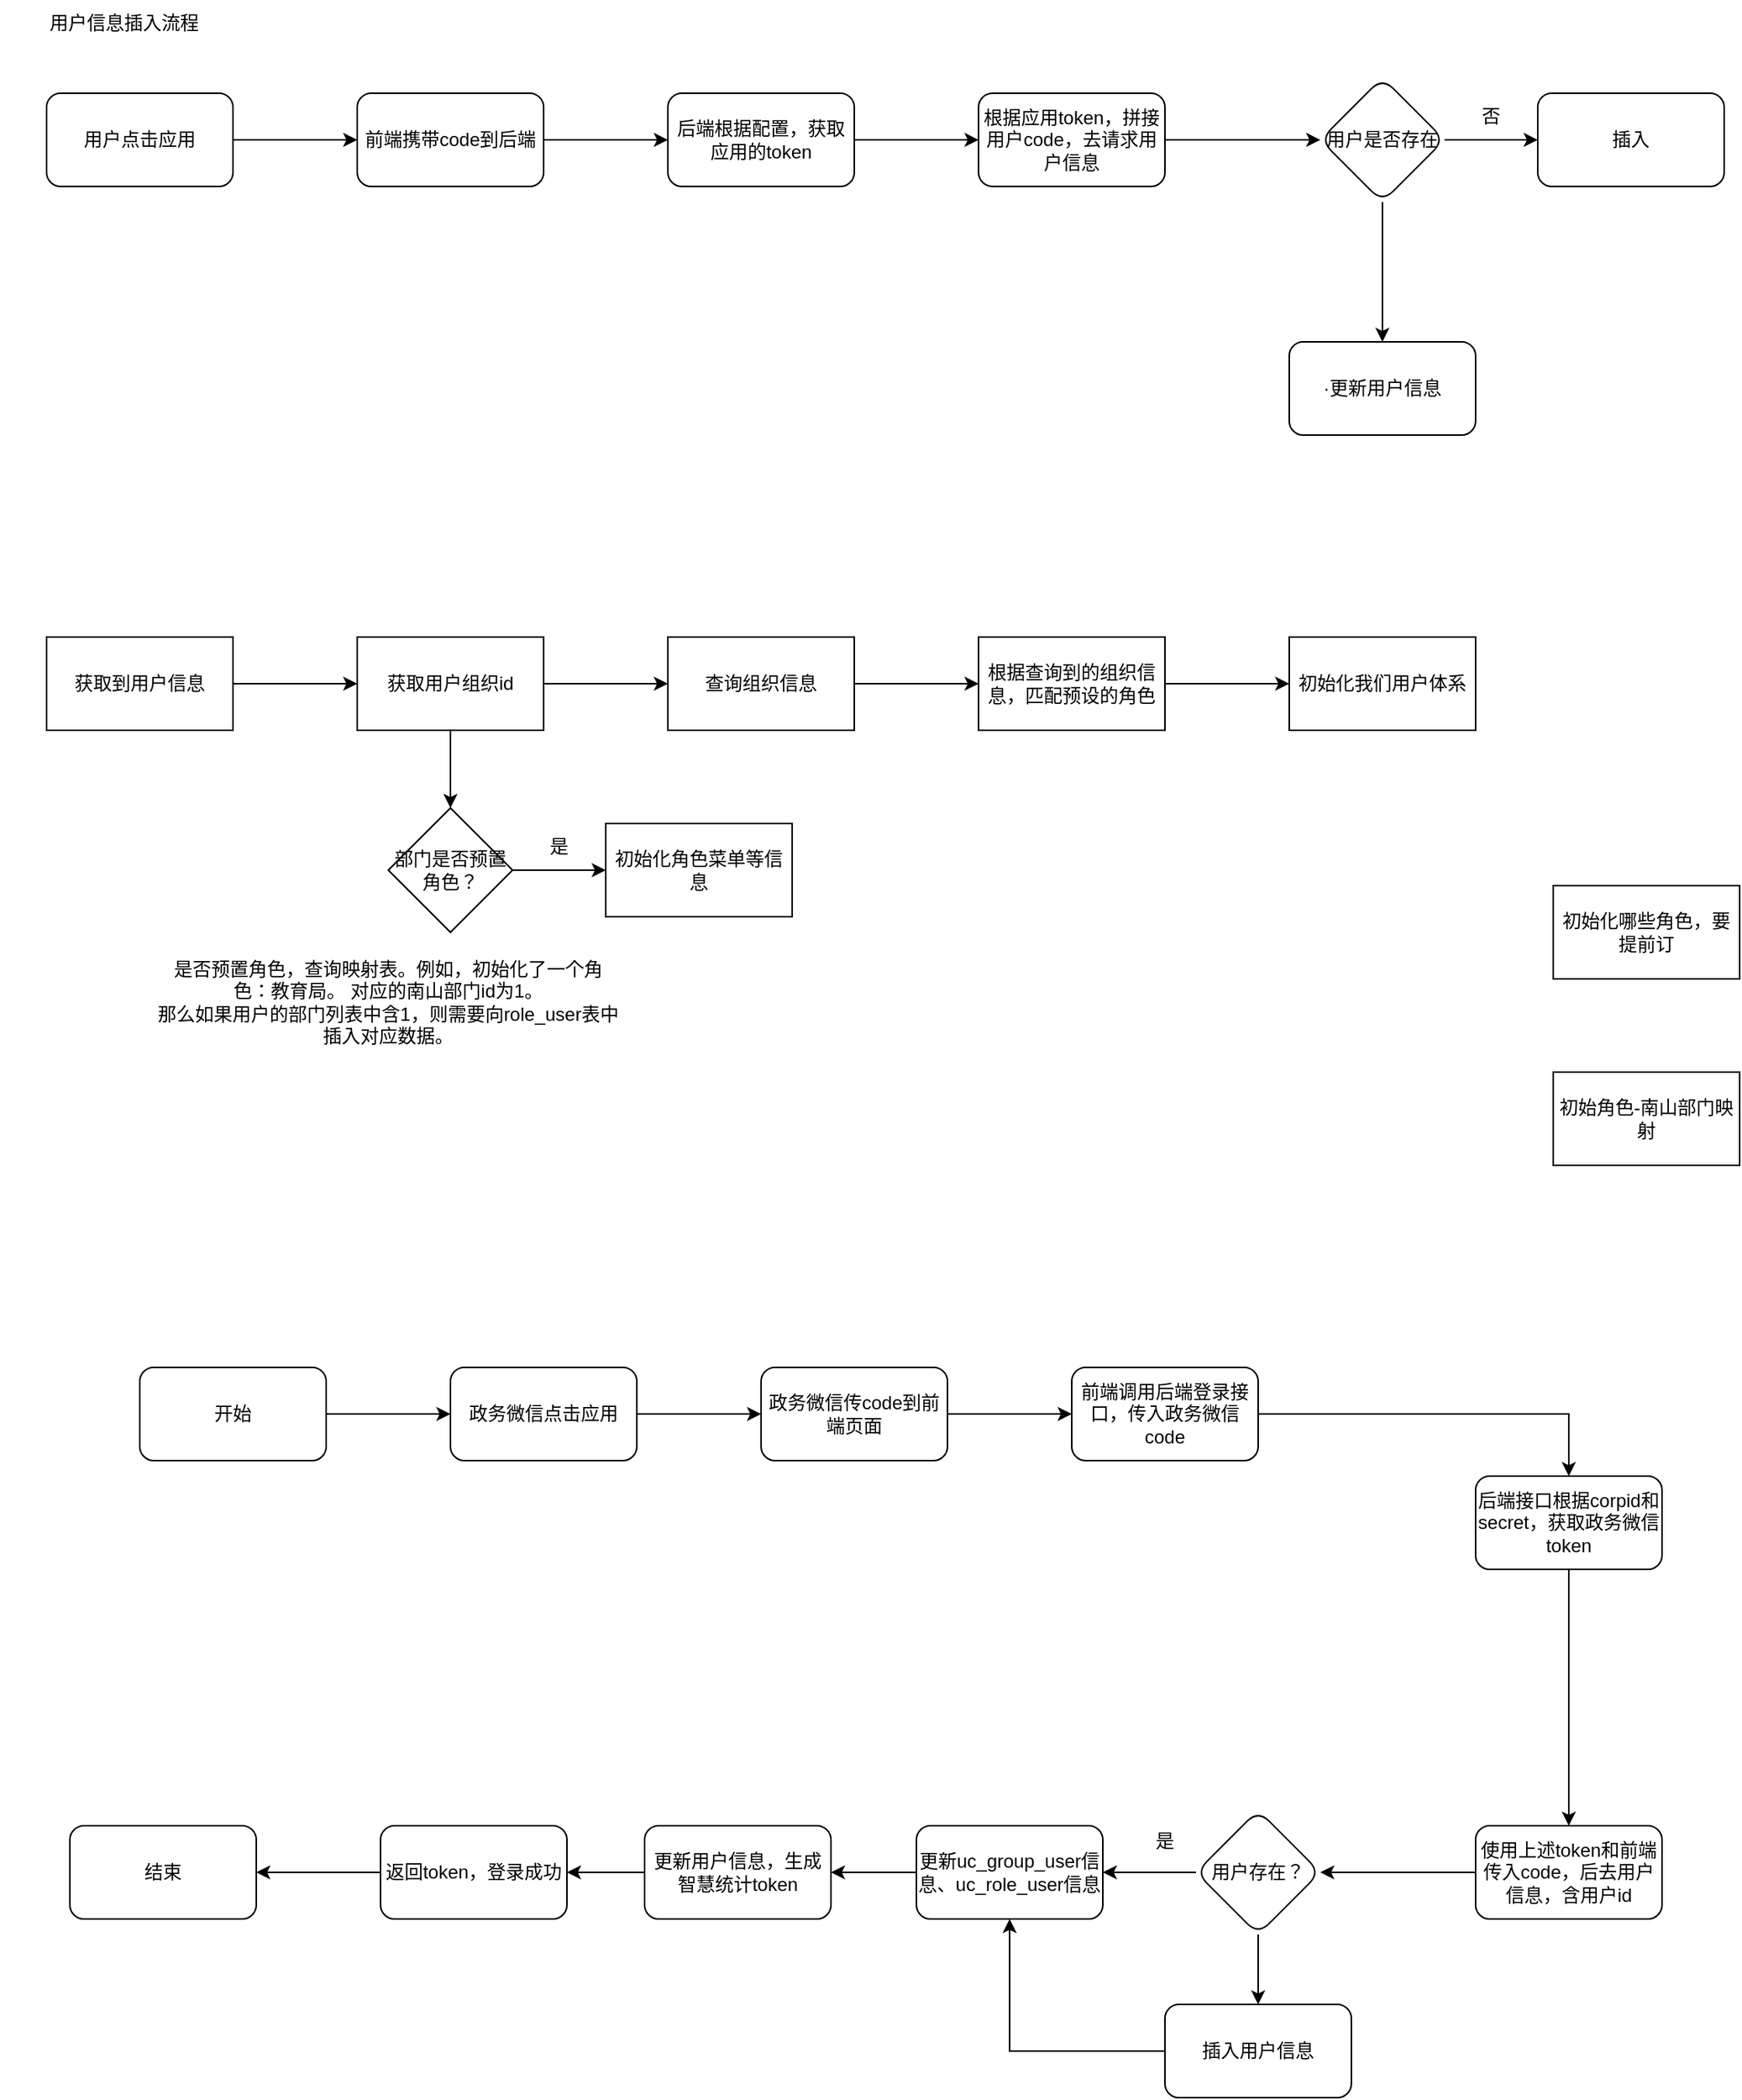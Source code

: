 <mxfile version="24.0.2" type="github">
  <diagram name="第 1 页" id="UCJbkfEHo9nf_XNZpd-x">
    <mxGraphModel dx="1434" dy="746" grid="1" gridSize="10" guides="1" tooltips="1" connect="1" arrows="1" fold="1" page="1" pageScale="1" pageWidth="827" pageHeight="1169" math="0" shadow="0">
      <root>
        <mxCell id="0" />
        <mxCell id="1" parent="0" />
        <mxCell id="LZsBVTFSexPPK4ItmFY2-3" value="" style="edgeStyle=orthogonalEdgeStyle;rounded=0;orthogonalLoop=1;jettySize=auto;html=1;" edge="1" parent="1" source="LZsBVTFSexPPK4ItmFY2-1" target="LZsBVTFSexPPK4ItmFY2-2">
          <mxGeometry relative="1" as="geometry" />
        </mxCell>
        <mxCell id="LZsBVTFSexPPK4ItmFY2-1" value="用户点击应用" style="rounded=1;whiteSpace=wrap;html=1;" vertex="1" parent="1">
          <mxGeometry x="110" y="410" width="120" height="60" as="geometry" />
        </mxCell>
        <mxCell id="LZsBVTFSexPPK4ItmFY2-5" value="" style="edgeStyle=orthogonalEdgeStyle;rounded=0;orthogonalLoop=1;jettySize=auto;html=1;" edge="1" parent="1" source="LZsBVTFSexPPK4ItmFY2-2" target="LZsBVTFSexPPK4ItmFY2-4">
          <mxGeometry relative="1" as="geometry" />
        </mxCell>
        <mxCell id="LZsBVTFSexPPK4ItmFY2-2" value="前端携带code到后端" style="whiteSpace=wrap;html=1;rounded=1;" vertex="1" parent="1">
          <mxGeometry x="310" y="410" width="120" height="60" as="geometry" />
        </mxCell>
        <mxCell id="LZsBVTFSexPPK4ItmFY2-7" value="" style="edgeStyle=orthogonalEdgeStyle;rounded=0;orthogonalLoop=1;jettySize=auto;html=1;" edge="1" parent="1" source="LZsBVTFSexPPK4ItmFY2-4" target="LZsBVTFSexPPK4ItmFY2-6">
          <mxGeometry relative="1" as="geometry" />
        </mxCell>
        <mxCell id="LZsBVTFSexPPK4ItmFY2-4" value="后端根据配置，获取应用的token" style="whiteSpace=wrap;html=1;rounded=1;" vertex="1" parent="1">
          <mxGeometry x="510" y="410" width="120" height="60" as="geometry" />
        </mxCell>
        <mxCell id="LZsBVTFSexPPK4ItmFY2-9" value="" style="edgeStyle=orthogonalEdgeStyle;rounded=0;orthogonalLoop=1;jettySize=auto;html=1;" edge="1" parent="1" source="LZsBVTFSexPPK4ItmFY2-6" target="LZsBVTFSexPPK4ItmFY2-8">
          <mxGeometry relative="1" as="geometry" />
        </mxCell>
        <mxCell id="LZsBVTFSexPPK4ItmFY2-6" value="根据应用token，拼接用户code，去请求用户信息" style="whiteSpace=wrap;html=1;rounded=1;" vertex="1" parent="1">
          <mxGeometry x="710" y="410" width="120" height="60" as="geometry" />
        </mxCell>
        <mxCell id="LZsBVTFSexPPK4ItmFY2-11" value="" style="edgeStyle=orthogonalEdgeStyle;rounded=0;orthogonalLoop=1;jettySize=auto;html=1;" edge="1" parent="1" source="LZsBVTFSexPPK4ItmFY2-8" target="LZsBVTFSexPPK4ItmFY2-10">
          <mxGeometry relative="1" as="geometry" />
        </mxCell>
        <mxCell id="LZsBVTFSexPPK4ItmFY2-15" value="" style="edgeStyle=orthogonalEdgeStyle;rounded=0;orthogonalLoop=1;jettySize=auto;html=1;" edge="1" parent="1" source="LZsBVTFSexPPK4ItmFY2-8" target="LZsBVTFSexPPK4ItmFY2-14">
          <mxGeometry relative="1" as="geometry" />
        </mxCell>
        <mxCell id="LZsBVTFSexPPK4ItmFY2-8" value="用户是否存在" style="rhombus;whiteSpace=wrap;html=1;rounded=1;" vertex="1" parent="1">
          <mxGeometry x="930" y="400" width="80" height="80" as="geometry" />
        </mxCell>
        <mxCell id="LZsBVTFSexPPK4ItmFY2-10" value="插入" style="whiteSpace=wrap;html=1;rounded=1;" vertex="1" parent="1">
          <mxGeometry x="1070" y="410" width="120" height="60" as="geometry" />
        </mxCell>
        <mxCell id="LZsBVTFSexPPK4ItmFY2-13" value="否" style="text;html=1;align=center;verticalAlign=middle;whiteSpace=wrap;rounded=0;" vertex="1" parent="1">
          <mxGeometry x="1010" y="410" width="60" height="30" as="geometry" />
        </mxCell>
        <mxCell id="LZsBVTFSexPPK4ItmFY2-14" value="·更新用户信息" style="whiteSpace=wrap;html=1;rounded=1;" vertex="1" parent="1">
          <mxGeometry x="910" y="570" width="120" height="60" as="geometry" />
        </mxCell>
        <mxCell id="LZsBVTFSexPPK4ItmFY2-16" value="用户信息插入流程" style="text;html=1;align=center;verticalAlign=middle;whiteSpace=wrap;rounded=0;" vertex="1" parent="1">
          <mxGeometry x="80" y="350" width="160" height="30" as="geometry" />
        </mxCell>
        <mxCell id="LZsBVTFSexPPK4ItmFY2-19" value="" style="edgeStyle=orthogonalEdgeStyle;rounded=0;orthogonalLoop=1;jettySize=auto;html=1;" edge="1" parent="1" source="LZsBVTFSexPPK4ItmFY2-17" target="LZsBVTFSexPPK4ItmFY2-18">
          <mxGeometry relative="1" as="geometry" />
        </mxCell>
        <mxCell id="LZsBVTFSexPPK4ItmFY2-17" value="获取到用户信息" style="rounded=0;whiteSpace=wrap;html=1;" vertex="1" parent="1">
          <mxGeometry x="110" y="760" width="120" height="60" as="geometry" />
        </mxCell>
        <mxCell id="LZsBVTFSexPPK4ItmFY2-21" value="" style="edgeStyle=orthogonalEdgeStyle;rounded=0;orthogonalLoop=1;jettySize=auto;html=1;" edge="1" parent="1" source="LZsBVTFSexPPK4ItmFY2-18" target="LZsBVTFSexPPK4ItmFY2-20">
          <mxGeometry relative="1" as="geometry" />
        </mxCell>
        <mxCell id="LZsBVTFSexPPK4ItmFY2-31" style="edgeStyle=orthogonalEdgeStyle;rounded=0;orthogonalLoop=1;jettySize=auto;html=1;exitX=0.5;exitY=1;exitDx=0;exitDy=0;" edge="1" parent="1" source="LZsBVTFSexPPK4ItmFY2-18" target="LZsBVTFSexPPK4ItmFY2-30">
          <mxGeometry relative="1" as="geometry" />
        </mxCell>
        <mxCell id="LZsBVTFSexPPK4ItmFY2-18" value="获取用户组织id" style="whiteSpace=wrap;html=1;rounded=0;" vertex="1" parent="1">
          <mxGeometry x="310" y="760" width="120" height="60" as="geometry" />
        </mxCell>
        <mxCell id="LZsBVTFSexPPK4ItmFY2-23" value="" style="edgeStyle=orthogonalEdgeStyle;rounded=0;orthogonalLoop=1;jettySize=auto;html=1;" edge="1" parent="1" source="LZsBVTFSexPPK4ItmFY2-20" target="LZsBVTFSexPPK4ItmFY2-22">
          <mxGeometry relative="1" as="geometry" />
        </mxCell>
        <mxCell id="LZsBVTFSexPPK4ItmFY2-20" value="查询组织信息" style="whiteSpace=wrap;html=1;rounded=0;" vertex="1" parent="1">
          <mxGeometry x="510" y="760" width="120" height="60" as="geometry" />
        </mxCell>
        <mxCell id="LZsBVTFSexPPK4ItmFY2-25" value="" style="edgeStyle=orthogonalEdgeStyle;rounded=0;orthogonalLoop=1;jettySize=auto;html=1;" edge="1" parent="1" source="LZsBVTFSexPPK4ItmFY2-22" target="LZsBVTFSexPPK4ItmFY2-24">
          <mxGeometry relative="1" as="geometry" />
        </mxCell>
        <mxCell id="LZsBVTFSexPPK4ItmFY2-22" value="根据查询到的组织信息，匹配预设的角色" style="whiteSpace=wrap;html=1;rounded=0;" vertex="1" parent="1">
          <mxGeometry x="710" y="760" width="120" height="60" as="geometry" />
        </mxCell>
        <mxCell id="LZsBVTFSexPPK4ItmFY2-24" value="初始化我们用户体系" style="whiteSpace=wrap;html=1;rounded=0;" vertex="1" parent="1">
          <mxGeometry x="910" y="760" width="120" height="60" as="geometry" />
        </mxCell>
        <mxCell id="LZsBVTFSexPPK4ItmFY2-27" value="初始化哪些角色，要提前订" style="rounded=0;whiteSpace=wrap;html=1;" vertex="1" parent="1">
          <mxGeometry x="1080" y="920" width="120" height="60" as="geometry" />
        </mxCell>
        <mxCell id="LZsBVTFSexPPK4ItmFY2-28" value="初始角色-南山部门映射" style="rounded=0;whiteSpace=wrap;html=1;" vertex="1" parent="1">
          <mxGeometry x="1080" y="1040" width="120" height="60" as="geometry" />
        </mxCell>
        <mxCell id="LZsBVTFSexPPK4ItmFY2-33" value="" style="edgeStyle=orthogonalEdgeStyle;rounded=0;orthogonalLoop=1;jettySize=auto;html=1;" edge="1" parent="1" source="LZsBVTFSexPPK4ItmFY2-30" target="LZsBVTFSexPPK4ItmFY2-32">
          <mxGeometry relative="1" as="geometry" />
        </mxCell>
        <mxCell id="LZsBVTFSexPPK4ItmFY2-30" value="部门是否预置角色？" style="rhombus;whiteSpace=wrap;html=1;" vertex="1" parent="1">
          <mxGeometry x="330" y="870" width="80" height="80" as="geometry" />
        </mxCell>
        <mxCell id="LZsBVTFSexPPK4ItmFY2-32" value="初始化角色菜单等信息" style="whiteSpace=wrap;html=1;" vertex="1" parent="1">
          <mxGeometry x="470" y="880" width="120" height="60" as="geometry" />
        </mxCell>
        <mxCell id="LZsBVTFSexPPK4ItmFY2-34" value="是" style="text;html=1;align=center;verticalAlign=middle;whiteSpace=wrap;rounded=0;" vertex="1" parent="1">
          <mxGeometry x="410" y="880" width="60" height="30" as="geometry" />
        </mxCell>
        <mxCell id="LZsBVTFSexPPK4ItmFY2-35" value="是否预置角色，查询映射表。例如，初始化了一个角色：教育局。 对应的南山部门id为1。&lt;div&gt;那么如果用户的部门列表中含1，则需要向role_user表中插入对应数据。&lt;/div&gt;" style="text;html=1;align=center;verticalAlign=middle;whiteSpace=wrap;rounded=0;" vertex="1" parent="1">
          <mxGeometry x="180" y="940" width="300" height="110" as="geometry" />
        </mxCell>
        <mxCell id="LZsBVTFSexPPK4ItmFY2-40" value="" style="edgeStyle=orthogonalEdgeStyle;rounded=0;orthogonalLoop=1;jettySize=auto;html=1;" edge="1" parent="1" source="LZsBVTFSexPPK4ItmFY2-38" target="LZsBVTFSexPPK4ItmFY2-39">
          <mxGeometry relative="1" as="geometry" />
        </mxCell>
        <mxCell id="LZsBVTFSexPPK4ItmFY2-38" value="开始" style="rounded=1;whiteSpace=wrap;html=1;" vertex="1" parent="1">
          <mxGeometry x="170" y="1230" width="120" height="60" as="geometry" />
        </mxCell>
        <mxCell id="LZsBVTFSexPPK4ItmFY2-42" value="" style="edgeStyle=orthogonalEdgeStyle;rounded=0;orthogonalLoop=1;jettySize=auto;html=1;" edge="1" parent="1" source="LZsBVTFSexPPK4ItmFY2-39" target="LZsBVTFSexPPK4ItmFY2-41">
          <mxGeometry relative="1" as="geometry" />
        </mxCell>
        <mxCell id="LZsBVTFSexPPK4ItmFY2-39" value="政务微信点击应用" style="whiteSpace=wrap;html=1;rounded=1;" vertex="1" parent="1">
          <mxGeometry x="370" y="1230" width="120" height="60" as="geometry" />
        </mxCell>
        <mxCell id="LZsBVTFSexPPK4ItmFY2-44" value="" style="edgeStyle=orthogonalEdgeStyle;rounded=0;orthogonalLoop=1;jettySize=auto;html=1;" edge="1" parent="1" source="LZsBVTFSexPPK4ItmFY2-41" target="LZsBVTFSexPPK4ItmFY2-43">
          <mxGeometry relative="1" as="geometry" />
        </mxCell>
        <mxCell id="LZsBVTFSexPPK4ItmFY2-41" value="政务微信传code到前端页面" style="whiteSpace=wrap;html=1;rounded=1;" vertex="1" parent="1">
          <mxGeometry x="570" y="1230" width="120" height="60" as="geometry" />
        </mxCell>
        <mxCell id="LZsBVTFSexPPK4ItmFY2-46" value="" style="edgeStyle=orthogonalEdgeStyle;rounded=0;orthogonalLoop=1;jettySize=auto;html=1;" edge="1" parent="1" source="LZsBVTFSexPPK4ItmFY2-43" target="LZsBVTFSexPPK4ItmFY2-45">
          <mxGeometry relative="1" as="geometry" />
        </mxCell>
        <mxCell id="LZsBVTFSexPPK4ItmFY2-43" value="前端调用后端登录接口，传入政务微信code" style="whiteSpace=wrap;html=1;rounded=1;" vertex="1" parent="1">
          <mxGeometry x="770" y="1230" width="120" height="60" as="geometry" />
        </mxCell>
        <mxCell id="LZsBVTFSexPPK4ItmFY2-48" value="" style="edgeStyle=orthogonalEdgeStyle;rounded=0;orthogonalLoop=1;jettySize=auto;html=1;" edge="1" parent="1" source="LZsBVTFSexPPK4ItmFY2-45" target="LZsBVTFSexPPK4ItmFY2-47">
          <mxGeometry relative="1" as="geometry" />
        </mxCell>
        <mxCell id="LZsBVTFSexPPK4ItmFY2-45" value="后端接口根据corpid和secret，获取政务微信token" style="whiteSpace=wrap;html=1;rounded=1;" vertex="1" parent="1">
          <mxGeometry x="1030" y="1300" width="120" height="60" as="geometry" />
        </mxCell>
        <mxCell id="LZsBVTFSexPPK4ItmFY2-52" value="" style="edgeStyle=orthogonalEdgeStyle;rounded=0;orthogonalLoop=1;jettySize=auto;html=1;" edge="1" parent="1" source="LZsBVTFSexPPK4ItmFY2-47" target="LZsBVTFSexPPK4ItmFY2-51">
          <mxGeometry relative="1" as="geometry" />
        </mxCell>
        <mxCell id="LZsBVTFSexPPK4ItmFY2-47" value="使用上述token和前端传入code，后去用户信息，含用户id" style="whiteSpace=wrap;html=1;rounded=1;" vertex="1" parent="1">
          <mxGeometry x="1030" y="1525" width="120" height="60" as="geometry" />
        </mxCell>
        <mxCell id="LZsBVTFSexPPK4ItmFY2-54" value="" style="edgeStyle=orthogonalEdgeStyle;rounded=0;orthogonalLoop=1;jettySize=auto;html=1;entryX=1;entryY=0.5;entryDx=0;entryDy=0;" edge="1" parent="1" source="LZsBVTFSexPPK4ItmFY2-51" target="LZsBVTFSexPPK4ItmFY2-62">
          <mxGeometry relative="1" as="geometry">
            <mxPoint x="790" y="1630" as="targetPoint" />
          </mxGeometry>
        </mxCell>
        <mxCell id="LZsBVTFSexPPK4ItmFY2-60" value="" style="edgeStyle=orthogonalEdgeStyle;rounded=0;orthogonalLoop=1;jettySize=auto;html=1;" edge="1" parent="1" source="LZsBVTFSexPPK4ItmFY2-51" target="LZsBVTFSexPPK4ItmFY2-59">
          <mxGeometry relative="1" as="geometry" />
        </mxCell>
        <mxCell id="LZsBVTFSexPPK4ItmFY2-51" value="用户存在？" style="rhombus;whiteSpace=wrap;html=1;rounded=1;" vertex="1" parent="1">
          <mxGeometry x="850" y="1515" width="80" height="80" as="geometry" />
        </mxCell>
        <mxCell id="LZsBVTFSexPPK4ItmFY2-56" value="" style="edgeStyle=orthogonalEdgeStyle;rounded=0;orthogonalLoop=1;jettySize=auto;html=1;" edge="1" parent="1" source="LZsBVTFSexPPK4ItmFY2-53" target="LZsBVTFSexPPK4ItmFY2-55">
          <mxGeometry relative="1" as="geometry" />
        </mxCell>
        <mxCell id="LZsBVTFSexPPK4ItmFY2-53" value="更新用户信息，生成智慧统计token" style="whiteSpace=wrap;html=1;rounded=1;" vertex="1" parent="1">
          <mxGeometry x="495" y="1525" width="120" height="60" as="geometry" />
        </mxCell>
        <mxCell id="LZsBVTFSexPPK4ItmFY2-58" value="" style="edgeStyle=orthogonalEdgeStyle;rounded=0;orthogonalLoop=1;jettySize=auto;html=1;" edge="1" parent="1" source="LZsBVTFSexPPK4ItmFY2-55" target="LZsBVTFSexPPK4ItmFY2-57">
          <mxGeometry relative="1" as="geometry" />
        </mxCell>
        <mxCell id="LZsBVTFSexPPK4ItmFY2-55" value="返回token，登录成功" style="whiteSpace=wrap;html=1;rounded=1;" vertex="1" parent="1">
          <mxGeometry x="325" y="1525" width="120" height="60" as="geometry" />
        </mxCell>
        <mxCell id="LZsBVTFSexPPK4ItmFY2-57" value="结束" style="whiteSpace=wrap;html=1;rounded=1;" vertex="1" parent="1">
          <mxGeometry x="125" y="1525" width="120" height="60" as="geometry" />
        </mxCell>
        <mxCell id="LZsBVTFSexPPK4ItmFY2-63" value="" style="edgeStyle=orthogonalEdgeStyle;rounded=0;orthogonalLoop=1;jettySize=auto;html=1;" edge="1" parent="1" source="LZsBVTFSexPPK4ItmFY2-59" target="LZsBVTFSexPPK4ItmFY2-62">
          <mxGeometry relative="1" as="geometry" />
        </mxCell>
        <mxCell id="LZsBVTFSexPPK4ItmFY2-59" value="插入用户信息" style="whiteSpace=wrap;html=1;rounded=1;" vertex="1" parent="1">
          <mxGeometry x="830" y="1640" width="120" height="60" as="geometry" />
        </mxCell>
        <mxCell id="LZsBVTFSexPPK4ItmFY2-61" value="是" style="text;html=1;align=center;verticalAlign=middle;whiteSpace=wrap;rounded=0;" vertex="1" parent="1">
          <mxGeometry x="800" y="1520" width="60" height="30" as="geometry" />
        </mxCell>
        <mxCell id="LZsBVTFSexPPK4ItmFY2-66" style="edgeStyle=orthogonalEdgeStyle;rounded=0;orthogonalLoop=1;jettySize=auto;html=1;exitX=0;exitY=0.5;exitDx=0;exitDy=0;entryX=1;entryY=0.5;entryDx=0;entryDy=0;" edge="1" parent="1" source="LZsBVTFSexPPK4ItmFY2-62" target="LZsBVTFSexPPK4ItmFY2-53">
          <mxGeometry relative="1" as="geometry" />
        </mxCell>
        <mxCell id="LZsBVTFSexPPK4ItmFY2-62" value="更新uc_group_user信息、uc_role_user信息" style="whiteSpace=wrap;html=1;rounded=1;" vertex="1" parent="1">
          <mxGeometry x="670" y="1525" width="120" height="60" as="geometry" />
        </mxCell>
      </root>
    </mxGraphModel>
  </diagram>
</mxfile>
